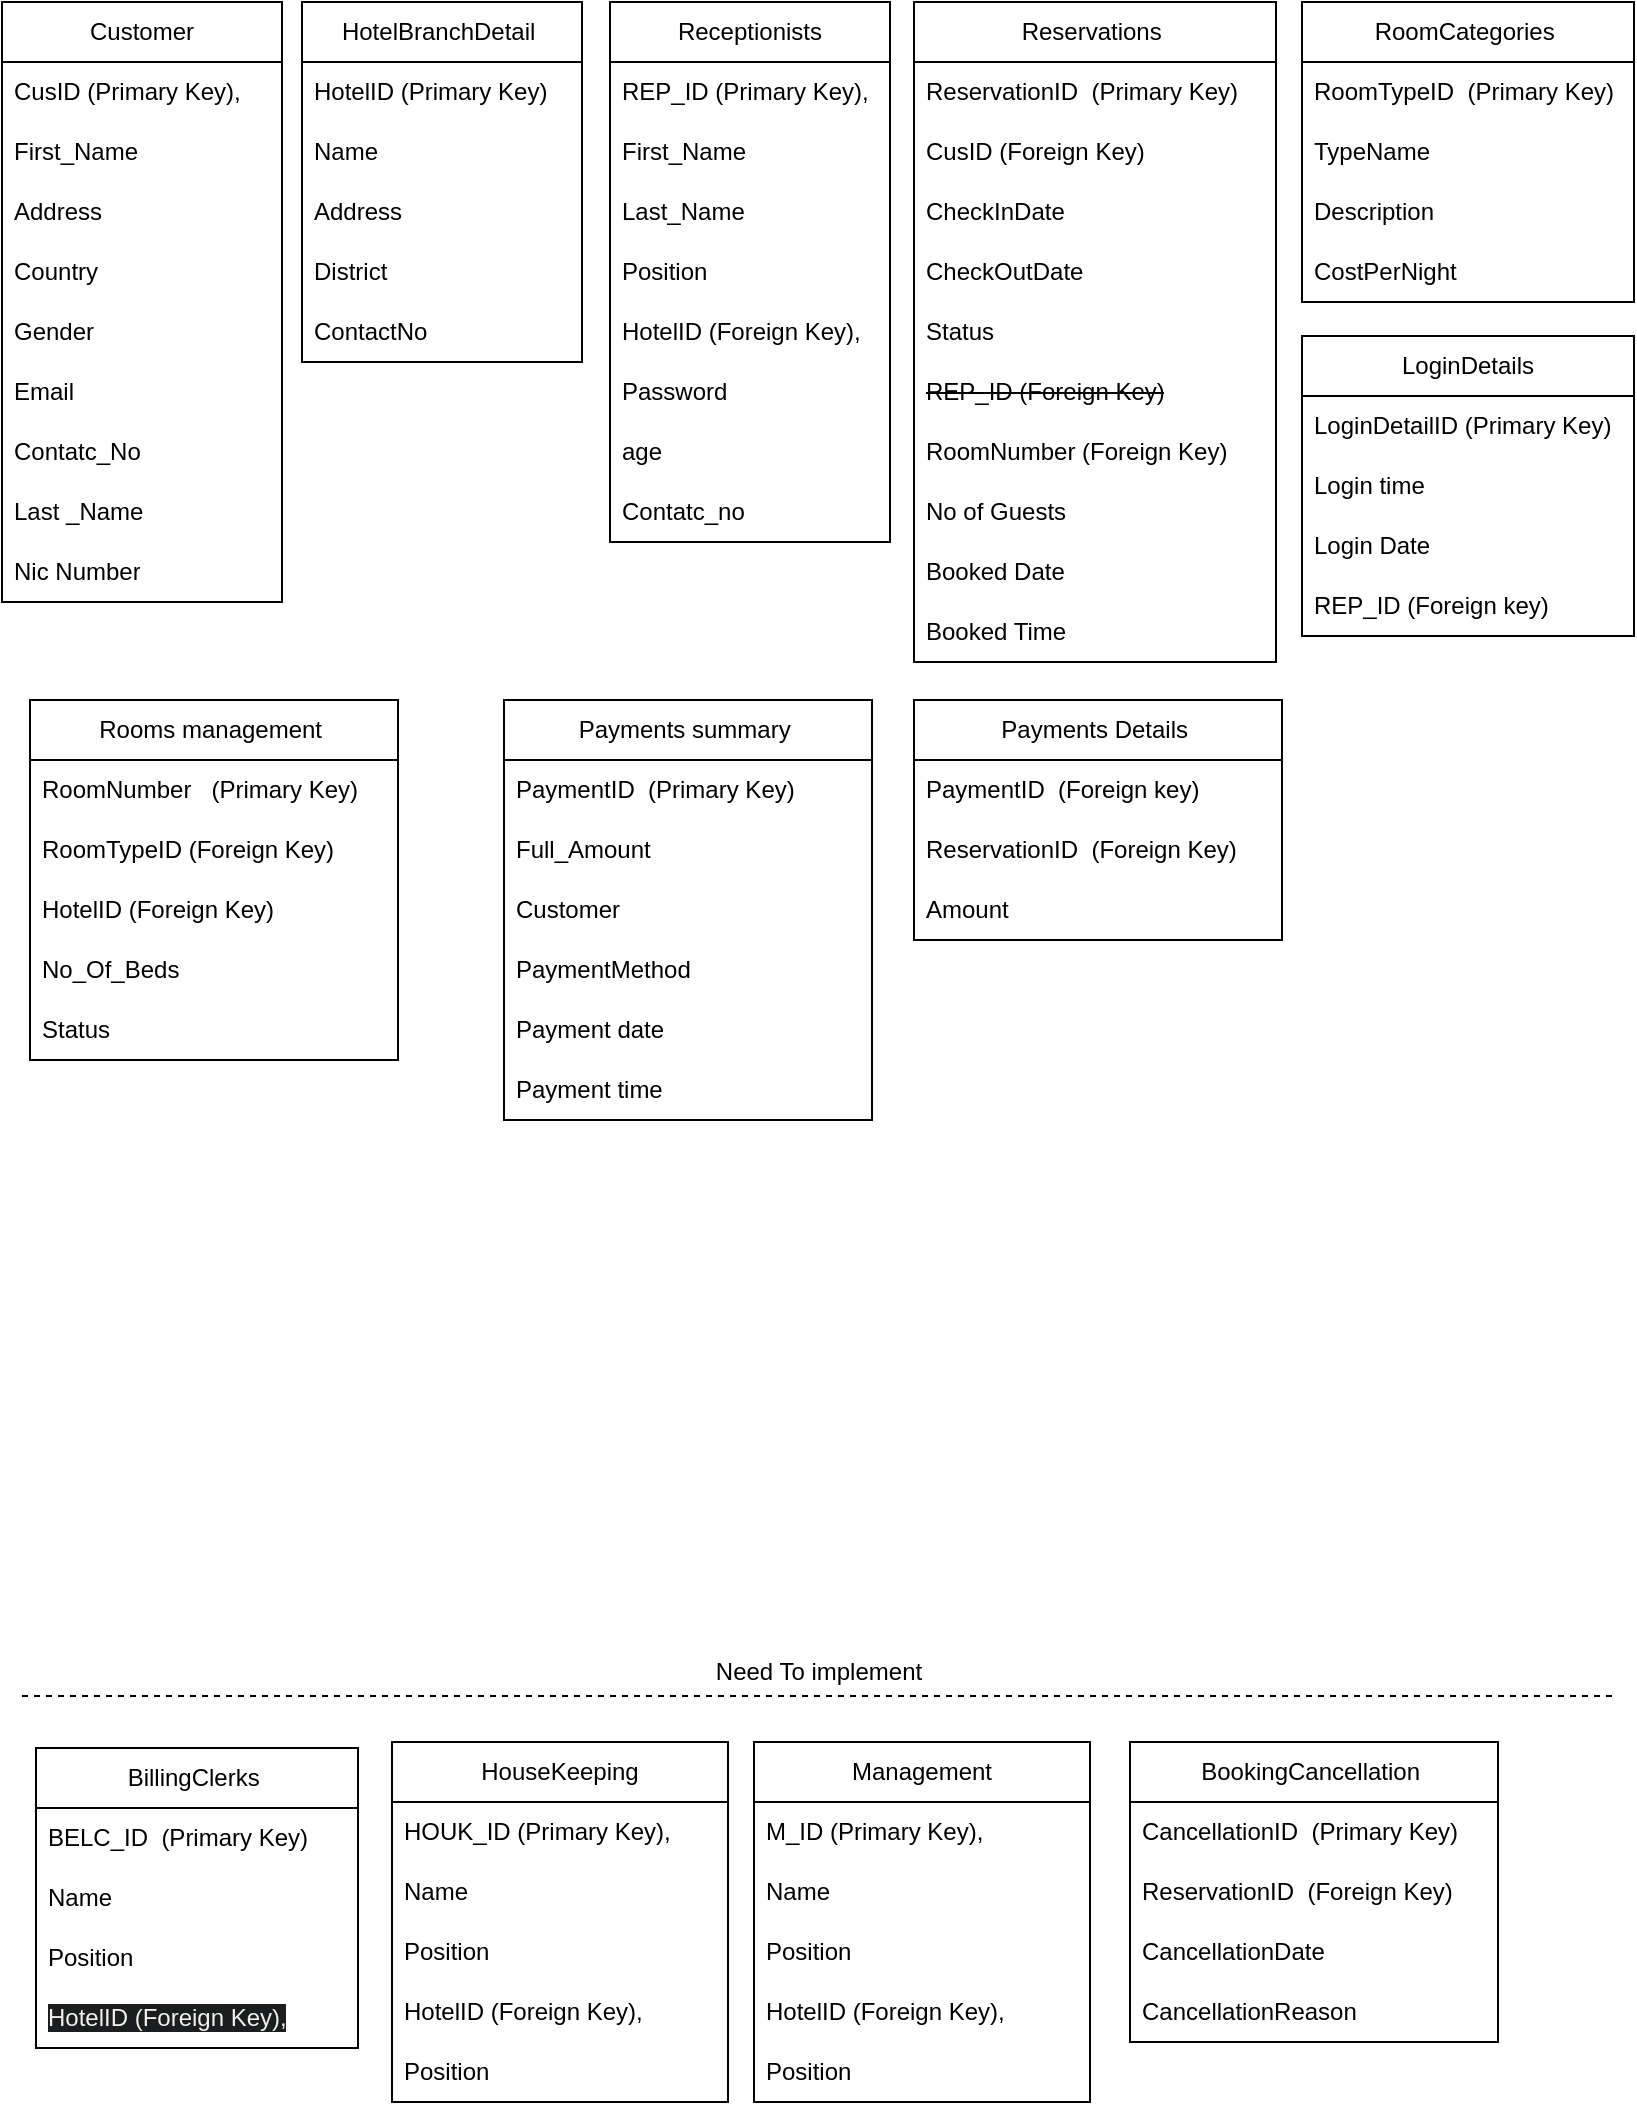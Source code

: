 <mxfile version="23.1.5" type="device">
  <diagram name="Page-1" id="SreyxP_jM1yPaFWcH0MW">
    <mxGraphModel dx="1034" dy="511" grid="0" gridSize="10" guides="1" tooltips="1" connect="1" arrows="1" fold="1" page="1" pageScale="1" pageWidth="850" pageHeight="1100" math="0" shadow="0">
      <root>
        <mxCell id="0" />
        <mxCell id="1" parent="0" />
        <mxCell id="x8Vk9N2oheQrWazXi7zm-5" value="Receptionists" style="swimlane;fontStyle=0;childLayout=stackLayout;horizontal=1;startSize=30;horizontalStack=0;resizeParent=1;resizeParentMax=0;resizeLast=0;collapsible=1;marginBottom=0;whiteSpace=wrap;html=1;" parent="1" vertex="1">
          <mxGeometry x="317" y="16" width="140" height="270" as="geometry">
            <mxRectangle x="549" y="50" width="114" height="87" as="alternateBounds" />
          </mxGeometry>
        </mxCell>
        <mxCell id="x8Vk9N2oheQrWazXi7zm-6" value="REP_ID (Primary Key)," style="text;strokeColor=none;fillColor=none;align=left;verticalAlign=middle;spacingLeft=4;spacingRight=4;overflow=hidden;points=[[0,0.5],[1,0.5]];portConstraint=eastwest;rotatable=0;whiteSpace=wrap;html=1;" parent="x8Vk9N2oheQrWazXi7zm-5" vertex="1">
          <mxGeometry y="30" width="140" height="30" as="geometry" />
        </mxCell>
        <mxCell id="x8Vk9N2oheQrWazXi7zm-7" value="First_Name" style="text;strokeColor=none;fillColor=none;align=left;verticalAlign=middle;spacingLeft=4;spacingRight=4;overflow=hidden;points=[[0,0.5],[1,0.5]];portConstraint=eastwest;rotatable=0;whiteSpace=wrap;html=1;" parent="x8Vk9N2oheQrWazXi7zm-5" vertex="1">
          <mxGeometry y="60" width="140" height="30" as="geometry" />
        </mxCell>
        <mxCell id="x8Vk9N2oheQrWazXi7zm-96" value="Last_Name" style="text;strokeColor=none;fillColor=none;align=left;verticalAlign=middle;spacingLeft=4;spacingRight=4;overflow=hidden;points=[[0,0.5],[1,0.5]];portConstraint=eastwest;rotatable=0;whiteSpace=wrap;html=1;" parent="x8Vk9N2oheQrWazXi7zm-5" vertex="1">
          <mxGeometry y="90" width="140" height="30" as="geometry" />
        </mxCell>
        <mxCell id="x8Vk9N2oheQrWazXi7zm-8" value="Position&amp;nbsp;" style="text;strokeColor=none;fillColor=none;align=left;verticalAlign=middle;spacingLeft=4;spacingRight=4;overflow=hidden;points=[[0,0.5],[1,0.5]];portConstraint=eastwest;rotatable=0;whiteSpace=wrap;html=1;" parent="x8Vk9N2oheQrWazXi7zm-5" vertex="1">
          <mxGeometry y="120" width="140" height="30" as="geometry" />
        </mxCell>
        <mxCell id="x8Vk9N2oheQrWazXi7zm-22" value="HotelID (Foreign Key)," style="text;strokeColor=none;fillColor=none;align=left;verticalAlign=middle;spacingLeft=4;spacingRight=4;overflow=hidden;points=[[0,0.5],[1,0.5]];portConstraint=eastwest;rotatable=0;whiteSpace=wrap;html=1;" parent="x8Vk9N2oheQrWazXi7zm-5" vertex="1">
          <mxGeometry y="150" width="140" height="30" as="geometry" />
        </mxCell>
        <mxCell id="x8Vk9N2oheQrWazXi7zm-95" value="Password" style="text;strokeColor=none;fillColor=none;align=left;verticalAlign=middle;spacingLeft=4;spacingRight=4;overflow=hidden;points=[[0,0.5],[1,0.5]];portConstraint=eastwest;rotatable=0;whiteSpace=wrap;html=1;" parent="x8Vk9N2oheQrWazXi7zm-5" vertex="1">
          <mxGeometry y="180" width="140" height="30" as="geometry" />
        </mxCell>
        <mxCell id="8ZPtFb6ZpbPKIC6yBNwS-1" value="age" style="text;strokeColor=none;fillColor=none;align=left;verticalAlign=middle;spacingLeft=4;spacingRight=4;overflow=hidden;points=[[0,0.5],[1,0.5]];portConstraint=eastwest;rotatable=0;whiteSpace=wrap;html=1;" parent="x8Vk9N2oheQrWazXi7zm-5" vertex="1">
          <mxGeometry y="210" width="140" height="30" as="geometry" />
        </mxCell>
        <mxCell id="8ZPtFb6ZpbPKIC6yBNwS-2" value="Contatc_no" style="text;strokeColor=none;fillColor=none;align=left;verticalAlign=middle;spacingLeft=4;spacingRight=4;overflow=hidden;points=[[0,0.5],[1,0.5]];portConstraint=eastwest;rotatable=0;whiteSpace=wrap;html=1;" parent="x8Vk9N2oheQrWazXi7zm-5" vertex="1">
          <mxGeometry y="240" width="140" height="30" as="geometry" />
        </mxCell>
        <mxCell id="x8Vk9N2oheQrWazXi7zm-9" value="HotelBranchDetail&amp;nbsp;" style="swimlane;fontStyle=0;childLayout=stackLayout;horizontal=1;startSize=30;horizontalStack=0;resizeParent=1;resizeParentMax=0;resizeLast=0;collapsible=1;marginBottom=0;whiteSpace=wrap;html=1;" parent="1" vertex="1">
          <mxGeometry x="163" y="16" width="140" height="180" as="geometry">
            <mxRectangle x="255" y="102" width="63" height="30" as="alternateBounds" />
          </mxGeometry>
        </mxCell>
        <mxCell id="x8Vk9N2oheQrWazXi7zm-10" value="HotelID (Primary Key)" style="text;strokeColor=none;fillColor=none;align=left;verticalAlign=middle;spacingLeft=4;spacingRight=4;overflow=hidden;points=[[0,0.5],[1,0.5]];portConstraint=eastwest;rotatable=0;whiteSpace=wrap;html=1;" parent="x8Vk9N2oheQrWazXi7zm-9" vertex="1">
          <mxGeometry y="30" width="140" height="30" as="geometry" />
        </mxCell>
        <mxCell id="x8Vk9N2oheQrWazXi7zm-11" value="Name" style="text;strokeColor=none;fillColor=none;align=left;verticalAlign=middle;spacingLeft=4;spacingRight=4;overflow=hidden;points=[[0,0.5],[1,0.5]];portConstraint=eastwest;rotatable=0;whiteSpace=wrap;html=1;" parent="x8Vk9N2oheQrWazXi7zm-9" vertex="1">
          <mxGeometry y="60" width="140" height="30" as="geometry" />
        </mxCell>
        <mxCell id="x8Vk9N2oheQrWazXi7zm-12" value="Address" style="text;strokeColor=none;fillColor=none;align=left;verticalAlign=middle;spacingLeft=4;spacingRight=4;overflow=hidden;points=[[0,0.5],[1,0.5]];portConstraint=eastwest;rotatable=0;whiteSpace=wrap;html=1;" parent="x8Vk9N2oheQrWazXi7zm-9" vertex="1">
          <mxGeometry y="90" width="140" height="30" as="geometry" />
        </mxCell>
        <mxCell id="x8Vk9N2oheQrWazXi7zm-13" value="District" style="text;strokeColor=none;fillColor=none;align=left;verticalAlign=middle;spacingLeft=4;spacingRight=4;overflow=hidden;points=[[0,0.5],[1,0.5]];portConstraint=eastwest;rotatable=0;whiteSpace=wrap;html=1;" parent="x8Vk9N2oheQrWazXi7zm-9" vertex="1">
          <mxGeometry y="120" width="140" height="30" as="geometry" />
        </mxCell>
        <mxCell id="rf_0G1fT5T1i6luG7WSL-1" value="ContactNo" style="text;strokeColor=none;fillColor=none;align=left;verticalAlign=middle;spacingLeft=4;spacingRight=4;overflow=hidden;points=[[0,0.5],[1,0.5]];portConstraint=eastwest;rotatable=0;whiteSpace=wrap;html=1;" parent="x8Vk9N2oheQrWazXi7zm-9" vertex="1">
          <mxGeometry y="150" width="140" height="30" as="geometry" />
        </mxCell>
        <mxCell id="x8Vk9N2oheQrWazXi7zm-14" value="Customer" style="swimlane;fontStyle=0;childLayout=stackLayout;horizontal=1;startSize=30;horizontalStack=0;resizeParent=1;resizeParentMax=0;resizeLast=0;collapsible=1;marginBottom=0;whiteSpace=wrap;html=1;" parent="1" vertex="1">
          <mxGeometry x="13" y="16" width="140" height="300" as="geometry" />
        </mxCell>
        <mxCell id="x8Vk9N2oheQrWazXi7zm-15" value="CusID (Primary Key)," style="text;strokeColor=none;fillColor=none;align=left;verticalAlign=middle;spacingLeft=4;spacingRight=4;overflow=hidden;points=[[0,0.5],[1,0.5]];portConstraint=eastwest;rotatable=0;whiteSpace=wrap;html=1;" parent="x8Vk9N2oheQrWazXi7zm-14" vertex="1">
          <mxGeometry y="30" width="140" height="30" as="geometry" />
        </mxCell>
        <mxCell id="x8Vk9N2oheQrWazXi7zm-16" value="First_Name" style="text;strokeColor=none;fillColor=none;align=left;verticalAlign=middle;spacingLeft=4;spacingRight=4;overflow=hidden;points=[[0,0.5],[1,0.5]];portConstraint=eastwest;rotatable=0;whiteSpace=wrap;html=1;" parent="x8Vk9N2oheQrWazXi7zm-14" vertex="1">
          <mxGeometry y="60" width="140" height="30" as="geometry" />
        </mxCell>
        <mxCell id="x8Vk9N2oheQrWazXi7zm-17" value="Address" style="text;strokeColor=none;fillColor=none;align=left;verticalAlign=middle;spacingLeft=4;spacingRight=4;overflow=hidden;points=[[0,0.5],[1,0.5]];portConstraint=eastwest;rotatable=0;whiteSpace=wrap;html=1;" parent="x8Vk9N2oheQrWazXi7zm-14" vertex="1">
          <mxGeometry y="90" width="140" height="30" as="geometry" />
        </mxCell>
        <mxCell id="x8Vk9N2oheQrWazXi7zm-18" value="Country" style="text;strokeColor=none;fillColor=none;align=left;verticalAlign=middle;spacingLeft=4;spacingRight=4;overflow=hidden;points=[[0,0.5],[1,0.5]];portConstraint=eastwest;rotatable=0;whiteSpace=wrap;html=1;" parent="x8Vk9N2oheQrWazXi7zm-14" vertex="1">
          <mxGeometry y="120" width="140" height="30" as="geometry" />
        </mxCell>
        <mxCell id="x8Vk9N2oheQrWazXi7zm-19" value="Gender" style="text;strokeColor=none;fillColor=none;align=left;verticalAlign=middle;spacingLeft=4;spacingRight=4;overflow=hidden;points=[[0,0.5],[1,0.5]];portConstraint=eastwest;rotatable=0;whiteSpace=wrap;html=1;" parent="x8Vk9N2oheQrWazXi7zm-14" vertex="1">
          <mxGeometry y="150" width="140" height="30" as="geometry" />
        </mxCell>
        <mxCell id="x8Vk9N2oheQrWazXi7zm-20" value="Email" style="text;strokeColor=none;fillColor=none;align=left;verticalAlign=middle;spacingLeft=4;spacingRight=4;overflow=hidden;points=[[0,0.5],[1,0.5]];portConstraint=eastwest;rotatable=0;whiteSpace=wrap;html=1;" parent="x8Vk9N2oheQrWazXi7zm-14" vertex="1">
          <mxGeometry y="180" width="140" height="30" as="geometry" />
        </mxCell>
        <mxCell id="x8Vk9N2oheQrWazXi7zm-21" value="Contatc_No" style="text;strokeColor=none;fillColor=none;align=left;verticalAlign=middle;spacingLeft=4;spacingRight=4;overflow=hidden;points=[[0,0.5],[1,0.5]];portConstraint=eastwest;rotatable=0;whiteSpace=wrap;html=1;" parent="x8Vk9N2oheQrWazXi7zm-14" vertex="1">
          <mxGeometry y="210" width="140" height="30" as="geometry" />
        </mxCell>
        <mxCell id="1UYwV36noJyVOJPW6krF-1" value="Last _Name" style="text;strokeColor=none;fillColor=none;align=left;verticalAlign=middle;spacingLeft=4;spacingRight=4;overflow=hidden;points=[[0,0.5],[1,0.5]];portConstraint=eastwest;rotatable=0;whiteSpace=wrap;html=1;" parent="x8Vk9N2oheQrWazXi7zm-14" vertex="1">
          <mxGeometry y="240" width="140" height="30" as="geometry" />
        </mxCell>
        <mxCell id="jl8sMAaMoOpxOErg7GL6-1" value="Nic Number" style="text;strokeColor=none;fillColor=none;align=left;verticalAlign=middle;spacingLeft=4;spacingRight=4;overflow=hidden;points=[[0,0.5],[1,0.5]];portConstraint=eastwest;rotatable=0;whiteSpace=wrap;html=1;" parent="x8Vk9N2oheQrWazXi7zm-14" vertex="1">
          <mxGeometry y="270" width="140" height="30" as="geometry" />
        </mxCell>
        <mxCell id="x8Vk9N2oheQrWazXi7zm-37" value="BillingClerks&amp;nbsp;" style="swimlane;fontStyle=0;childLayout=stackLayout;horizontal=1;startSize=30;horizontalStack=0;resizeParent=1;resizeParentMax=0;resizeLast=0;collapsible=1;marginBottom=0;whiteSpace=wrap;html=1;" parent="1" vertex="1">
          <mxGeometry x="30" y="889" width="161" height="150" as="geometry">
            <mxRectangle x="255" y="102" width="63" height="30" as="alternateBounds" />
          </mxGeometry>
        </mxCell>
        <mxCell id="x8Vk9N2oheQrWazXi7zm-38" value="BELC_ID&amp;nbsp;&amp;nbsp;(Primary Key)" style="text;strokeColor=none;fillColor=none;align=left;verticalAlign=middle;spacingLeft=4;spacingRight=4;overflow=hidden;points=[[0,0.5],[1,0.5]];portConstraint=eastwest;rotatable=0;whiteSpace=wrap;html=1;" parent="x8Vk9N2oheQrWazXi7zm-37" vertex="1">
          <mxGeometry y="30" width="161" height="30" as="geometry" />
        </mxCell>
        <mxCell id="x8Vk9N2oheQrWazXi7zm-39" value="Name" style="text;strokeColor=none;fillColor=none;align=left;verticalAlign=middle;spacingLeft=4;spacingRight=4;overflow=hidden;points=[[0,0.5],[1,0.5]];portConstraint=eastwest;rotatable=0;whiteSpace=wrap;html=1;" parent="x8Vk9N2oheQrWazXi7zm-37" vertex="1">
          <mxGeometry y="60" width="161" height="30" as="geometry" />
        </mxCell>
        <mxCell id="x8Vk9N2oheQrWazXi7zm-40" value="Position&amp;nbsp;" style="text;strokeColor=none;fillColor=none;align=left;verticalAlign=middle;spacingLeft=4;spacingRight=4;overflow=hidden;points=[[0,0.5],[1,0.5]];portConstraint=eastwest;rotatable=0;whiteSpace=wrap;html=1;" parent="x8Vk9N2oheQrWazXi7zm-37" vertex="1">
          <mxGeometry y="90" width="161" height="30" as="geometry" />
        </mxCell>
        <mxCell id="x8Vk9N2oheQrWazXi7zm-41" value="&lt;span style=&quot;color: rgb(240, 240, 240); font-family: Helvetica; font-size: 12px; font-style: normal; font-variant-ligatures: normal; font-variant-caps: normal; font-weight: 400; letter-spacing: normal; orphans: 2; text-align: left; text-indent: 0px; text-transform: none; widows: 2; word-spacing: 0px; -webkit-text-stroke-width: 0px; background-color: rgb(27, 29, 30); text-decoration-thickness: initial; text-decoration-style: initial; text-decoration-color: initial; float: none; display: inline !important;&quot;&gt;HotelID (Foreign Key),&lt;/span&gt;" style="text;strokeColor=none;fillColor=none;align=left;verticalAlign=middle;spacingLeft=4;spacingRight=4;overflow=hidden;points=[[0,0.5],[1,0.5]];portConstraint=eastwest;rotatable=0;whiteSpace=wrap;html=1;" parent="x8Vk9N2oheQrWazXi7zm-37" vertex="1">
          <mxGeometry y="120" width="161" height="30" as="geometry" />
        </mxCell>
        <mxCell id="x8Vk9N2oheQrWazXi7zm-42" value="Reservations&amp;nbsp;" style="swimlane;fontStyle=0;childLayout=stackLayout;horizontal=1;startSize=30;horizontalStack=0;resizeParent=1;resizeParentMax=0;resizeLast=0;collapsible=1;marginBottom=0;whiteSpace=wrap;html=1;" parent="1" vertex="1">
          <mxGeometry x="469" y="16" width="181" height="330" as="geometry">
            <mxRectangle x="255" y="102" width="63" height="30" as="alternateBounds" />
          </mxGeometry>
        </mxCell>
        <mxCell id="x8Vk9N2oheQrWazXi7zm-43" value="ReservationID&amp;nbsp;&amp;nbsp;(Primary Key)" style="text;strokeColor=none;fillColor=none;align=left;verticalAlign=middle;spacingLeft=4;spacingRight=4;overflow=hidden;points=[[0,0.5],[1,0.5]];portConstraint=eastwest;rotatable=0;whiteSpace=wrap;html=1;" parent="x8Vk9N2oheQrWazXi7zm-42" vertex="1">
          <mxGeometry y="30" width="181" height="30" as="geometry" />
        </mxCell>
        <mxCell id="x8Vk9N2oheQrWazXi7zm-44" value="CusID (Foreign Key)" style="text;strokeColor=none;fillColor=none;align=left;verticalAlign=middle;spacingLeft=4;spacingRight=4;overflow=hidden;points=[[0,0.5],[1,0.5]];portConstraint=eastwest;rotatable=0;whiteSpace=wrap;html=1;" parent="x8Vk9N2oheQrWazXi7zm-42" vertex="1">
          <mxGeometry y="60" width="181" height="30" as="geometry" />
        </mxCell>
        <mxCell id="x8Vk9N2oheQrWazXi7zm-45" value="CheckInDate&amp;nbsp;" style="text;strokeColor=none;fillColor=none;align=left;verticalAlign=middle;spacingLeft=4;spacingRight=4;overflow=hidden;points=[[0,0.5],[1,0.5]];portConstraint=eastwest;rotatable=0;whiteSpace=wrap;html=1;" parent="x8Vk9N2oheQrWazXi7zm-42" vertex="1">
          <mxGeometry y="90" width="181" height="30" as="geometry" />
        </mxCell>
        <mxCell id="x8Vk9N2oheQrWazXi7zm-46" value="CheckOutDate&amp;nbsp;" style="text;strokeColor=none;fillColor=none;align=left;verticalAlign=middle;spacingLeft=4;spacingRight=4;overflow=hidden;points=[[0,0.5],[1,0.5]];portConstraint=eastwest;rotatable=0;whiteSpace=wrap;html=1;" parent="x8Vk9N2oheQrWazXi7zm-42" vertex="1">
          <mxGeometry y="120" width="181" height="30" as="geometry" />
        </mxCell>
        <mxCell id="x8Vk9N2oheQrWazXi7zm-47" value="Status" style="text;strokeColor=none;fillColor=none;align=left;verticalAlign=middle;spacingLeft=4;spacingRight=4;overflow=hidden;points=[[0,0.5],[1,0.5]];portConstraint=eastwest;rotatable=0;whiteSpace=wrap;html=1;" parent="x8Vk9N2oheQrWazXi7zm-42" vertex="1">
          <mxGeometry y="150" width="181" height="30" as="geometry" />
        </mxCell>
        <mxCell id="x8Vk9N2oheQrWazXi7zm-48" value="&lt;strike style=&quot;&quot;&gt;REP_ID (Foreign Key)&lt;/strike&gt;" style="text;strokeColor=none;fillColor=none;align=left;verticalAlign=middle;spacingLeft=4;spacingRight=4;overflow=hidden;points=[[0,0.5],[1,0.5]];portConstraint=eastwest;rotatable=0;whiteSpace=wrap;html=1;" parent="x8Vk9N2oheQrWazXi7zm-42" vertex="1">
          <mxGeometry y="180" width="181" height="30" as="geometry" />
        </mxCell>
        <mxCell id="x8Vk9N2oheQrWazXi7zm-68" value="RoomNumber (Foreign Key)" style="text;strokeColor=none;fillColor=none;align=left;verticalAlign=middle;spacingLeft=4;spacingRight=4;overflow=hidden;points=[[0,0.5],[1,0.5]];portConstraint=eastwest;rotatable=0;whiteSpace=wrap;html=1;" parent="x8Vk9N2oheQrWazXi7zm-42" vertex="1">
          <mxGeometry y="210" width="181" height="30" as="geometry" />
        </mxCell>
        <mxCell id="uBPMJsVDM2TWTW8LKVR5-1" value="No of Guests&amp;nbsp;" style="text;strokeColor=none;fillColor=none;align=left;verticalAlign=middle;spacingLeft=4;spacingRight=4;overflow=hidden;points=[[0,0.5],[1,0.5]];portConstraint=eastwest;rotatable=0;whiteSpace=wrap;html=1;" parent="x8Vk9N2oheQrWazXi7zm-42" vertex="1">
          <mxGeometry y="240" width="181" height="30" as="geometry" />
        </mxCell>
        <mxCell id="d_kUj0TDhVPxx9OSdwE7-1" value="Booked Date" style="text;strokeColor=none;fillColor=none;align=left;verticalAlign=middle;spacingLeft=4;spacingRight=4;overflow=hidden;points=[[0,0.5],[1,0.5]];portConstraint=eastwest;rotatable=0;whiteSpace=wrap;html=1;" parent="x8Vk9N2oheQrWazXi7zm-42" vertex="1">
          <mxGeometry y="270" width="181" height="30" as="geometry" />
        </mxCell>
        <mxCell id="d_kUj0TDhVPxx9OSdwE7-2" value="Booked Time" style="text;strokeColor=none;fillColor=none;align=left;verticalAlign=middle;spacingLeft=4;spacingRight=4;overflow=hidden;points=[[0,0.5],[1,0.5]];portConstraint=eastwest;rotatable=0;whiteSpace=wrap;html=1;" parent="x8Vk9N2oheQrWazXi7zm-42" vertex="1">
          <mxGeometry y="300" width="181" height="30" as="geometry" />
        </mxCell>
        <mxCell id="x8Vk9N2oheQrWazXi7zm-50" value="RoomCategories&amp;nbsp;" style="swimlane;fontStyle=0;childLayout=stackLayout;horizontal=1;startSize=30;horizontalStack=0;resizeParent=1;resizeParentMax=0;resizeLast=0;collapsible=1;marginBottom=0;whiteSpace=wrap;html=1;" parent="1" vertex="1">
          <mxGeometry x="663" y="16" width="166" height="150" as="geometry">
            <mxRectangle x="255" y="102" width="63" height="30" as="alternateBounds" />
          </mxGeometry>
        </mxCell>
        <mxCell id="x8Vk9N2oheQrWazXi7zm-51" value="RoomTypeID&amp;nbsp;&amp;nbsp;(Primary Key)" style="text;strokeColor=none;fillColor=none;align=left;verticalAlign=middle;spacingLeft=4;spacingRight=4;overflow=hidden;points=[[0,0.5],[1,0.5]];portConstraint=eastwest;rotatable=0;whiteSpace=wrap;html=1;" parent="x8Vk9N2oheQrWazXi7zm-50" vertex="1">
          <mxGeometry y="30" width="166" height="30" as="geometry" />
        </mxCell>
        <mxCell id="x8Vk9N2oheQrWazXi7zm-52" value="TypeName&amp;nbsp;" style="text;strokeColor=none;fillColor=none;align=left;verticalAlign=middle;spacingLeft=4;spacingRight=4;overflow=hidden;points=[[0,0.5],[1,0.5]];portConstraint=eastwest;rotatable=0;whiteSpace=wrap;html=1;" parent="x8Vk9N2oheQrWazXi7zm-50" vertex="1">
          <mxGeometry y="60" width="166" height="30" as="geometry" />
        </mxCell>
        <mxCell id="x8Vk9N2oheQrWazXi7zm-53" value="Description&amp;nbsp;" style="text;strokeColor=none;fillColor=none;align=left;verticalAlign=middle;spacingLeft=4;spacingRight=4;overflow=hidden;points=[[0,0.5],[1,0.5]];portConstraint=eastwest;rotatable=0;whiteSpace=wrap;html=1;" parent="x8Vk9N2oheQrWazXi7zm-50" vertex="1">
          <mxGeometry y="90" width="166" height="30" as="geometry" />
        </mxCell>
        <mxCell id="x8Vk9N2oheQrWazXi7zm-54" value="CostPerNight&amp;nbsp;" style="text;strokeColor=none;fillColor=none;align=left;verticalAlign=middle;spacingLeft=4;spacingRight=4;overflow=hidden;points=[[0,0.5],[1,0.5]];portConstraint=eastwest;rotatable=0;whiteSpace=wrap;html=1;" parent="x8Vk9N2oheQrWazXi7zm-50" vertex="1">
          <mxGeometry y="120" width="166" height="30" as="geometry" />
        </mxCell>
        <mxCell id="x8Vk9N2oheQrWazXi7zm-55" value="Rooms management&amp;nbsp;" style="swimlane;fontStyle=0;childLayout=stackLayout;horizontal=1;startSize=30;horizontalStack=0;resizeParent=1;resizeParentMax=0;resizeLast=0;collapsible=1;marginBottom=0;whiteSpace=wrap;html=1;" parent="1" vertex="1">
          <mxGeometry x="27" y="365" width="184" height="180" as="geometry">
            <mxRectangle x="255" y="102" width="63" height="30" as="alternateBounds" />
          </mxGeometry>
        </mxCell>
        <mxCell id="x8Vk9N2oheQrWazXi7zm-56" value="RoomNumber&amp;nbsp;&amp;nbsp; (Primary Key)" style="text;strokeColor=none;fillColor=none;align=left;verticalAlign=middle;spacingLeft=4;spacingRight=4;overflow=hidden;points=[[0,0.5],[1,0.5]];portConstraint=eastwest;rotatable=0;whiteSpace=wrap;html=1;" parent="x8Vk9N2oheQrWazXi7zm-55" vertex="1">
          <mxGeometry y="30" width="184" height="30" as="geometry" />
        </mxCell>
        <mxCell id="x8Vk9N2oheQrWazXi7zm-58" value="RoomTypeID (Foreign Key)" style="text;strokeColor=none;fillColor=none;align=left;verticalAlign=middle;spacingLeft=4;spacingRight=4;overflow=hidden;points=[[0,0.5],[1,0.5]];portConstraint=eastwest;rotatable=0;whiteSpace=wrap;html=1;" parent="x8Vk9N2oheQrWazXi7zm-55" vertex="1">
          <mxGeometry y="60" width="184" height="30" as="geometry" />
        </mxCell>
        <mxCell id="x8Vk9N2oheQrWazXi7zm-59" value="HotelID (Foreign Key)" style="text;strokeColor=none;fillColor=none;align=left;verticalAlign=middle;spacingLeft=4;spacingRight=4;overflow=hidden;points=[[0,0.5],[1,0.5]];portConstraint=eastwest;rotatable=0;whiteSpace=wrap;html=1;" parent="x8Vk9N2oheQrWazXi7zm-55" vertex="1">
          <mxGeometry y="90" width="184" height="30" as="geometry" />
        </mxCell>
        <mxCell id="Xg6WzoYeBvKNlihL9Pze-2" value="No_Of_Beds" style="text;strokeColor=none;fillColor=none;align=left;verticalAlign=middle;spacingLeft=4;spacingRight=4;overflow=hidden;points=[[0,0.5],[1,0.5]];portConstraint=eastwest;rotatable=0;whiteSpace=wrap;html=1;" parent="x8Vk9N2oheQrWazXi7zm-55" vertex="1">
          <mxGeometry y="120" width="184" height="30" as="geometry" />
        </mxCell>
        <mxCell id="x8Vk9N2oheQrWazXi7zm-57" value="Status&amp;nbsp;" style="text;strokeColor=none;fillColor=none;align=left;verticalAlign=middle;spacingLeft=4;spacingRight=4;overflow=hidden;points=[[0,0.5],[1,0.5]];portConstraint=eastwest;rotatable=0;whiteSpace=wrap;html=1;" parent="x8Vk9N2oheQrWazXi7zm-55" vertex="1">
          <mxGeometry y="150" width="184" height="30" as="geometry" />
        </mxCell>
        <mxCell id="x8Vk9N2oheQrWazXi7zm-61" value="Payments summary&amp;nbsp;" style="swimlane;fontStyle=0;childLayout=stackLayout;horizontal=1;startSize=30;horizontalStack=0;resizeParent=1;resizeParentMax=0;resizeLast=0;collapsible=1;marginBottom=0;whiteSpace=wrap;html=1;" parent="1" vertex="1">
          <mxGeometry x="264" y="365" width="184" height="210" as="geometry">
            <mxRectangle x="255" y="102" width="63" height="30" as="alternateBounds" />
          </mxGeometry>
        </mxCell>
        <mxCell id="x8Vk9N2oheQrWazXi7zm-62" value="PaymentID&amp;nbsp;&amp;nbsp;(Primary Key)" style="text;strokeColor=none;fillColor=none;align=left;verticalAlign=middle;spacingLeft=4;spacingRight=4;overflow=hidden;points=[[0,0.5],[1,0.5]];portConstraint=eastwest;rotatable=0;whiteSpace=wrap;html=1;" parent="x8Vk9N2oheQrWazXi7zm-61" vertex="1">
          <mxGeometry y="30" width="184" height="30" as="geometry" />
        </mxCell>
        <mxCell id="x8Vk9N2oheQrWazXi7zm-65" value="Full_Amount&amp;nbsp;" style="text;strokeColor=none;fillColor=none;align=left;verticalAlign=middle;spacingLeft=4;spacingRight=4;overflow=hidden;points=[[0,0.5],[1,0.5]];portConstraint=eastwest;rotatable=0;whiteSpace=wrap;html=1;" parent="x8Vk9N2oheQrWazXi7zm-61" vertex="1">
          <mxGeometry y="60" width="184" height="30" as="geometry" />
        </mxCell>
        <mxCell id="x8Vk9N2oheQrWazXi7zm-66" value="Customer" style="text;strokeColor=none;fillColor=none;align=left;verticalAlign=middle;spacingLeft=4;spacingRight=4;overflow=hidden;points=[[0,0.5],[1,0.5]];portConstraint=eastwest;rotatable=0;whiteSpace=wrap;html=1;" parent="x8Vk9N2oheQrWazXi7zm-61" vertex="1">
          <mxGeometry y="90" width="184" height="30" as="geometry" />
        </mxCell>
        <mxCell id="F4AYS7RASEJuKN_PuMoP-6" value="PaymentMethod&amp;nbsp;" style="text;strokeColor=none;fillColor=none;align=left;verticalAlign=middle;spacingLeft=4;spacingRight=4;overflow=hidden;points=[[0,0.5],[1,0.5]];portConstraint=eastwest;rotatable=0;whiteSpace=wrap;html=1;" parent="x8Vk9N2oheQrWazXi7zm-61" vertex="1">
          <mxGeometry y="120" width="184" height="30" as="geometry" />
        </mxCell>
        <mxCell id="s4XYMPvIoNqbAmuV_GeX-2" value="Payment date" style="text;strokeColor=none;fillColor=none;align=left;verticalAlign=middle;spacingLeft=4;spacingRight=4;overflow=hidden;points=[[0,0.5],[1,0.5]];portConstraint=eastwest;rotatable=0;whiteSpace=wrap;html=1;" parent="x8Vk9N2oheQrWazXi7zm-61" vertex="1">
          <mxGeometry y="150" width="184" height="30" as="geometry" />
        </mxCell>
        <mxCell id="ID_mHAGYOms2bkp7Lf2p-1" value="Payment time" style="text;strokeColor=none;fillColor=none;align=left;verticalAlign=middle;spacingLeft=4;spacingRight=4;overflow=hidden;points=[[0,0.5],[1,0.5]];portConstraint=eastwest;rotatable=0;whiteSpace=wrap;html=1;" parent="x8Vk9N2oheQrWazXi7zm-61" vertex="1">
          <mxGeometry y="180" width="184" height="30" as="geometry" />
        </mxCell>
        <mxCell id="x8Vk9N2oheQrWazXi7zm-69" value="BookingCancellation&amp;nbsp;" style="swimlane;fontStyle=0;childLayout=stackLayout;horizontal=1;startSize=30;horizontalStack=0;resizeParent=1;resizeParentMax=0;resizeLast=0;collapsible=1;marginBottom=0;whiteSpace=wrap;html=1;" parent="1" vertex="1">
          <mxGeometry x="577" y="886" width="184" height="150" as="geometry">
            <mxRectangle x="255" y="102" width="63" height="30" as="alternateBounds" />
          </mxGeometry>
        </mxCell>
        <mxCell id="x8Vk9N2oheQrWazXi7zm-70" value="CancellationID&amp;nbsp;&amp;nbsp;(Primary Key)" style="text;strokeColor=none;fillColor=none;align=left;verticalAlign=middle;spacingLeft=4;spacingRight=4;overflow=hidden;points=[[0,0.5],[1,0.5]];portConstraint=eastwest;rotatable=0;whiteSpace=wrap;html=1;" parent="x8Vk9N2oheQrWazXi7zm-69" vertex="1">
          <mxGeometry y="30" width="184" height="30" as="geometry" />
        </mxCell>
        <mxCell id="x8Vk9N2oheQrWazXi7zm-71" value="ReservationID&amp;nbsp;&amp;nbsp;(Foreign Key)" style="text;strokeColor=none;fillColor=none;align=left;verticalAlign=middle;spacingLeft=4;spacingRight=4;overflow=hidden;points=[[0,0.5],[1,0.5]];portConstraint=eastwest;rotatable=0;whiteSpace=wrap;html=1;" parent="x8Vk9N2oheQrWazXi7zm-69" vertex="1">
          <mxGeometry y="60" width="184" height="30" as="geometry" />
        </mxCell>
        <mxCell id="x8Vk9N2oheQrWazXi7zm-72" value="CancellationDate&amp;nbsp;" style="text;strokeColor=none;fillColor=none;align=left;verticalAlign=middle;spacingLeft=4;spacingRight=4;overflow=hidden;points=[[0,0.5],[1,0.5]];portConstraint=eastwest;rotatable=0;whiteSpace=wrap;html=1;" parent="x8Vk9N2oheQrWazXi7zm-69" vertex="1">
          <mxGeometry y="90" width="184" height="30" as="geometry" />
        </mxCell>
        <mxCell id="x8Vk9N2oheQrWazXi7zm-73" value="CancellationReason&amp;nbsp;" style="text;strokeColor=none;fillColor=none;align=left;verticalAlign=middle;spacingLeft=4;spacingRight=4;overflow=hidden;points=[[0,0.5],[1,0.5]];portConstraint=eastwest;rotatable=0;whiteSpace=wrap;html=1;" parent="x8Vk9N2oheQrWazXi7zm-69" vertex="1">
          <mxGeometry y="120" width="184" height="30" as="geometry" />
        </mxCell>
        <mxCell id="x8Vk9N2oheQrWazXi7zm-75" value="HouseKeeping" style="swimlane;fontStyle=0;childLayout=stackLayout;horizontal=1;startSize=30;horizontalStack=0;resizeParent=1;resizeParentMax=0;resizeLast=0;collapsible=1;marginBottom=0;whiteSpace=wrap;html=1;" parent="1" vertex="1">
          <mxGeometry x="208" y="886" width="168" height="180" as="geometry">
            <mxRectangle x="549" y="50" width="114" height="87" as="alternateBounds" />
          </mxGeometry>
        </mxCell>
        <mxCell id="x8Vk9N2oheQrWazXi7zm-76" value="HOUK_ID (Primary Key)," style="text;strokeColor=none;fillColor=none;align=left;verticalAlign=middle;spacingLeft=4;spacingRight=4;overflow=hidden;points=[[0,0.5],[1,0.5]];portConstraint=eastwest;rotatable=0;whiteSpace=wrap;html=1;" parent="x8Vk9N2oheQrWazXi7zm-75" vertex="1">
          <mxGeometry y="30" width="168" height="30" as="geometry" />
        </mxCell>
        <mxCell id="x8Vk9N2oheQrWazXi7zm-77" value="Name&amp;nbsp;" style="text;strokeColor=none;fillColor=none;align=left;verticalAlign=middle;spacingLeft=4;spacingRight=4;overflow=hidden;points=[[0,0.5],[1,0.5]];portConstraint=eastwest;rotatable=0;whiteSpace=wrap;html=1;" parent="x8Vk9N2oheQrWazXi7zm-75" vertex="1">
          <mxGeometry y="60" width="168" height="30" as="geometry" />
        </mxCell>
        <mxCell id="x8Vk9N2oheQrWazXi7zm-78" value="Position&amp;nbsp;" style="text;strokeColor=none;fillColor=none;align=left;verticalAlign=middle;spacingLeft=4;spacingRight=4;overflow=hidden;points=[[0,0.5],[1,0.5]];portConstraint=eastwest;rotatable=0;whiteSpace=wrap;html=1;" parent="x8Vk9N2oheQrWazXi7zm-75" vertex="1">
          <mxGeometry y="90" width="168" height="30" as="geometry" />
        </mxCell>
        <mxCell id="x8Vk9N2oheQrWazXi7zm-79" value="HotelID (Foreign Key)," style="text;strokeColor=none;fillColor=none;align=left;verticalAlign=middle;spacingLeft=4;spacingRight=4;overflow=hidden;points=[[0,0.5],[1,0.5]];portConstraint=eastwest;rotatable=0;whiteSpace=wrap;html=1;" parent="x8Vk9N2oheQrWazXi7zm-75" vertex="1">
          <mxGeometry y="120" width="168" height="30" as="geometry" />
        </mxCell>
        <mxCell id="x8Vk9N2oheQrWazXi7zm-80" value="Position&amp;nbsp;" style="text;strokeColor=none;fillColor=none;align=left;verticalAlign=middle;spacingLeft=4;spacingRight=4;overflow=hidden;points=[[0,0.5],[1,0.5]];portConstraint=eastwest;rotatable=0;whiteSpace=wrap;html=1;" parent="x8Vk9N2oheQrWazXi7zm-75" vertex="1">
          <mxGeometry y="150" width="168" height="30" as="geometry" />
        </mxCell>
        <mxCell id="x8Vk9N2oheQrWazXi7zm-81" value="Management" style="swimlane;fontStyle=0;childLayout=stackLayout;horizontal=1;startSize=30;horizontalStack=0;resizeParent=1;resizeParentMax=0;resizeLast=0;collapsible=1;marginBottom=0;whiteSpace=wrap;html=1;" parent="1" vertex="1">
          <mxGeometry x="389" y="886" width="168" height="180" as="geometry">
            <mxRectangle x="549" y="50" width="114" height="87" as="alternateBounds" />
          </mxGeometry>
        </mxCell>
        <mxCell id="x8Vk9N2oheQrWazXi7zm-82" value="M_ID (Primary Key)," style="text;strokeColor=none;fillColor=none;align=left;verticalAlign=middle;spacingLeft=4;spacingRight=4;overflow=hidden;points=[[0,0.5],[1,0.5]];portConstraint=eastwest;rotatable=0;whiteSpace=wrap;html=1;" parent="x8Vk9N2oheQrWazXi7zm-81" vertex="1">
          <mxGeometry y="30" width="168" height="30" as="geometry" />
        </mxCell>
        <mxCell id="x8Vk9N2oheQrWazXi7zm-83" value="Name&amp;nbsp;" style="text;strokeColor=none;fillColor=none;align=left;verticalAlign=middle;spacingLeft=4;spacingRight=4;overflow=hidden;points=[[0,0.5],[1,0.5]];portConstraint=eastwest;rotatable=0;whiteSpace=wrap;html=1;" parent="x8Vk9N2oheQrWazXi7zm-81" vertex="1">
          <mxGeometry y="60" width="168" height="30" as="geometry" />
        </mxCell>
        <mxCell id="x8Vk9N2oheQrWazXi7zm-84" value="Position&amp;nbsp;" style="text;strokeColor=none;fillColor=none;align=left;verticalAlign=middle;spacingLeft=4;spacingRight=4;overflow=hidden;points=[[0,0.5],[1,0.5]];portConstraint=eastwest;rotatable=0;whiteSpace=wrap;html=1;" parent="x8Vk9N2oheQrWazXi7zm-81" vertex="1">
          <mxGeometry y="90" width="168" height="30" as="geometry" />
        </mxCell>
        <mxCell id="x8Vk9N2oheQrWazXi7zm-85" value="HotelID (Foreign Key)," style="text;strokeColor=none;fillColor=none;align=left;verticalAlign=middle;spacingLeft=4;spacingRight=4;overflow=hidden;points=[[0,0.5],[1,0.5]];portConstraint=eastwest;rotatable=0;whiteSpace=wrap;html=1;" parent="x8Vk9N2oheQrWazXi7zm-81" vertex="1">
          <mxGeometry y="120" width="168" height="30" as="geometry" />
        </mxCell>
        <mxCell id="x8Vk9N2oheQrWazXi7zm-86" value="Position&amp;nbsp;" style="text;strokeColor=none;fillColor=none;align=left;verticalAlign=middle;spacingLeft=4;spacingRight=4;overflow=hidden;points=[[0,0.5],[1,0.5]];portConstraint=eastwest;rotatable=0;whiteSpace=wrap;html=1;" parent="x8Vk9N2oheQrWazXi7zm-81" vertex="1">
          <mxGeometry y="150" width="168" height="30" as="geometry" />
        </mxCell>
        <mxCell id="BDDO1T1K1akOjpKGYH5j-1" value="LoginDetails" style="swimlane;fontStyle=0;childLayout=stackLayout;horizontal=1;startSize=30;horizontalStack=0;resizeParent=1;resizeParentMax=0;resizeLast=0;collapsible=1;marginBottom=0;whiteSpace=wrap;html=1;" parent="1" vertex="1">
          <mxGeometry x="663" y="183" width="166" height="150" as="geometry">
            <mxRectangle x="255" y="102" width="63" height="30" as="alternateBounds" />
          </mxGeometry>
        </mxCell>
        <mxCell id="BDDO1T1K1akOjpKGYH5j-2" value="LoginDetailID (Primary Key)" style="text;strokeColor=none;fillColor=none;align=left;verticalAlign=middle;spacingLeft=4;spacingRight=4;overflow=hidden;points=[[0,0.5],[1,0.5]];portConstraint=eastwest;rotatable=0;whiteSpace=wrap;html=1;" parent="BDDO1T1K1akOjpKGYH5j-1" vertex="1">
          <mxGeometry y="30" width="166" height="30" as="geometry" />
        </mxCell>
        <mxCell id="BDDO1T1K1akOjpKGYH5j-3" value="Login time" style="text;strokeColor=none;fillColor=none;align=left;verticalAlign=middle;spacingLeft=4;spacingRight=4;overflow=hidden;points=[[0,0.5],[1,0.5]];portConstraint=eastwest;rotatable=0;whiteSpace=wrap;html=1;" parent="BDDO1T1K1akOjpKGYH5j-1" vertex="1">
          <mxGeometry y="60" width="166" height="30" as="geometry" />
        </mxCell>
        <mxCell id="BDDO1T1K1akOjpKGYH5j-4" value="Login Date" style="text;strokeColor=none;fillColor=none;align=left;verticalAlign=middle;spacingLeft=4;spacingRight=4;overflow=hidden;points=[[0,0.5],[1,0.5]];portConstraint=eastwest;rotatable=0;whiteSpace=wrap;html=1;" parent="BDDO1T1K1akOjpKGYH5j-1" vertex="1">
          <mxGeometry y="90" width="166" height="30" as="geometry" />
        </mxCell>
        <mxCell id="BDDO1T1K1akOjpKGYH5j-6" value="REP_ID (Foreign key)" style="text;strokeColor=none;fillColor=none;align=left;verticalAlign=middle;spacingLeft=4;spacingRight=4;overflow=hidden;points=[[0,0.5],[1,0.5]];portConstraint=eastwest;rotatable=0;whiteSpace=wrap;html=1;" parent="BDDO1T1K1akOjpKGYH5j-1" vertex="1">
          <mxGeometry y="120" width="166" height="30" as="geometry" />
        </mxCell>
        <mxCell id="F4AYS7RASEJuKN_PuMoP-1" value="Payments Details&amp;nbsp;" style="swimlane;fontStyle=0;childLayout=stackLayout;horizontal=1;startSize=30;horizontalStack=0;resizeParent=1;resizeParentMax=0;resizeLast=0;collapsible=1;marginBottom=0;whiteSpace=wrap;html=1;" parent="1" vertex="1">
          <mxGeometry x="469" y="365" width="184" height="120" as="geometry">
            <mxRectangle x="255" y="102" width="63" height="30" as="alternateBounds" />
          </mxGeometry>
        </mxCell>
        <mxCell id="F4AYS7RASEJuKN_PuMoP-2" value="PaymentID&amp;nbsp;&amp;nbsp;(Foreign key)" style="text;strokeColor=none;fillColor=none;align=left;verticalAlign=middle;spacingLeft=4;spacingRight=4;overflow=hidden;points=[[0,0.5],[1,0.5]];portConstraint=eastwest;rotatable=0;whiteSpace=wrap;html=1;" parent="F4AYS7RASEJuKN_PuMoP-1" vertex="1">
          <mxGeometry y="30" width="184" height="30" as="geometry" />
        </mxCell>
        <mxCell id="F4AYS7RASEJuKN_PuMoP-3" value="ReservationID&amp;nbsp;&amp;nbsp;(Foreign Key)" style="text;strokeColor=none;fillColor=none;align=left;verticalAlign=middle;spacingLeft=4;spacingRight=4;overflow=hidden;points=[[0,0.5],[1,0.5]];portConstraint=eastwest;rotatable=0;whiteSpace=wrap;html=1;" parent="F4AYS7RASEJuKN_PuMoP-1" vertex="1">
          <mxGeometry y="60" width="184" height="30" as="geometry" />
        </mxCell>
        <mxCell id="F4AYS7RASEJuKN_PuMoP-4" value="Amount&amp;nbsp;" style="text;strokeColor=none;fillColor=none;align=left;verticalAlign=middle;spacingLeft=4;spacingRight=4;overflow=hidden;points=[[0,0.5],[1,0.5]];portConstraint=eastwest;rotatable=0;whiteSpace=wrap;html=1;" parent="F4AYS7RASEJuKN_PuMoP-1" vertex="1">
          <mxGeometry y="90" width="184" height="30" as="geometry" />
        </mxCell>
        <mxCell id="ID_mHAGYOms2bkp7Lf2p-2" value="" style="endArrow=none;dashed=1;html=1;rounded=0;" parent="1" edge="1">
          <mxGeometry width="50" height="50" relative="1" as="geometry">
            <mxPoint x="23" y="863" as="sourcePoint" />
            <mxPoint x="821" y="863" as="targetPoint" />
          </mxGeometry>
        </mxCell>
        <mxCell id="ID_mHAGYOms2bkp7Lf2p-3" value="Need To implement" style="text;html=1;align=center;verticalAlign=middle;whiteSpace=wrap;rounded=0;" parent="1" vertex="1">
          <mxGeometry x="286" y="836" width="271" height="30" as="geometry" />
        </mxCell>
      </root>
    </mxGraphModel>
  </diagram>
</mxfile>
